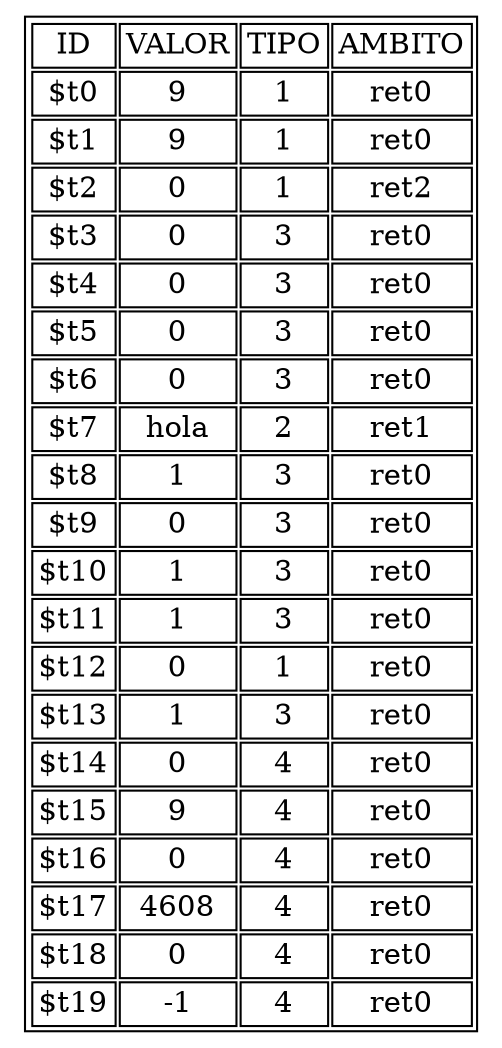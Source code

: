 digraph H {
aHtmlTable [
shape=plaintext
label=<
<table border='1' cellborder='1'>
<tr>
<td>ID</td>
<td>VALOR</td>
<td>TIPO</td>
<td>AMBITO</td>
</tr>
<tr>
<td>$t0</td>
<td>9</td>
<td>1</td>
<td>ret0</td>
</tr>
<tr>
<td>$t1</td>
<td>9</td>
<td>1</td>
<td>ret0</td>
</tr>
<tr>
<td>$t2</td>
<td>0</td>
<td>1</td>
<td>ret2</td>
</tr>
<tr>
<td>$t3</td>
<td>0</td>
<td>3</td>
<td>ret0</td>
</tr>
<tr>
<td>$t4</td>
<td>0</td>
<td>3</td>
<td>ret0</td>
</tr>
<tr>
<td>$t5</td>
<td>0</td>
<td>3</td>
<td>ret0</td>
</tr>
<tr>
<td>$t6</td>
<td>0</td>
<td>3</td>
<td>ret0</td>
</tr>
<tr>
<td>$t7</td>
<td>hola</td>
<td>2</td>
<td>ret1</td>
</tr>
<tr>
<td>$t8</td>
<td>1</td>
<td>3</td>
<td>ret0</td>
</tr>
<tr>
<td>$t9</td>
<td>0</td>
<td>3</td>
<td>ret0</td>
</tr>
<tr>
<td>$t10</td>
<td>1</td>
<td>3</td>
<td>ret0</td>
</tr>
<tr>
<td>$t11</td>
<td>1</td>
<td>3</td>
<td>ret0</td>
</tr>
<tr>
<td>$t12</td>
<td>0</td>
<td>1</td>
<td>ret0</td>
</tr>
<tr>
<td>$t13</td>
<td>1</td>
<td>3</td>
<td>ret0</td>
</tr>
<tr>
<td>$t14</td>
<td>0</td>
<td>4</td>
<td>ret0</td>
</tr>
<tr>
<td>$t15</td>
<td>9</td>
<td>4</td>
<td>ret0</td>
</tr>
<tr>
<td>$t16</td>
<td>0</td>
<td>4</td>
<td>ret0</td>
</tr>
<tr>
<td>$t17</td>
<td>4608</td>
<td>4</td>
<td>ret0</td>
</tr>
<tr>
<td>$t18</td>
<td>0</td>
<td>4</td>
<td>ret0</td>
</tr>
<tr>
<td>$t19</td>
<td>-1</td>
<td>4</td>
<td>ret0</td>
</tr>
</table>
>];
}
